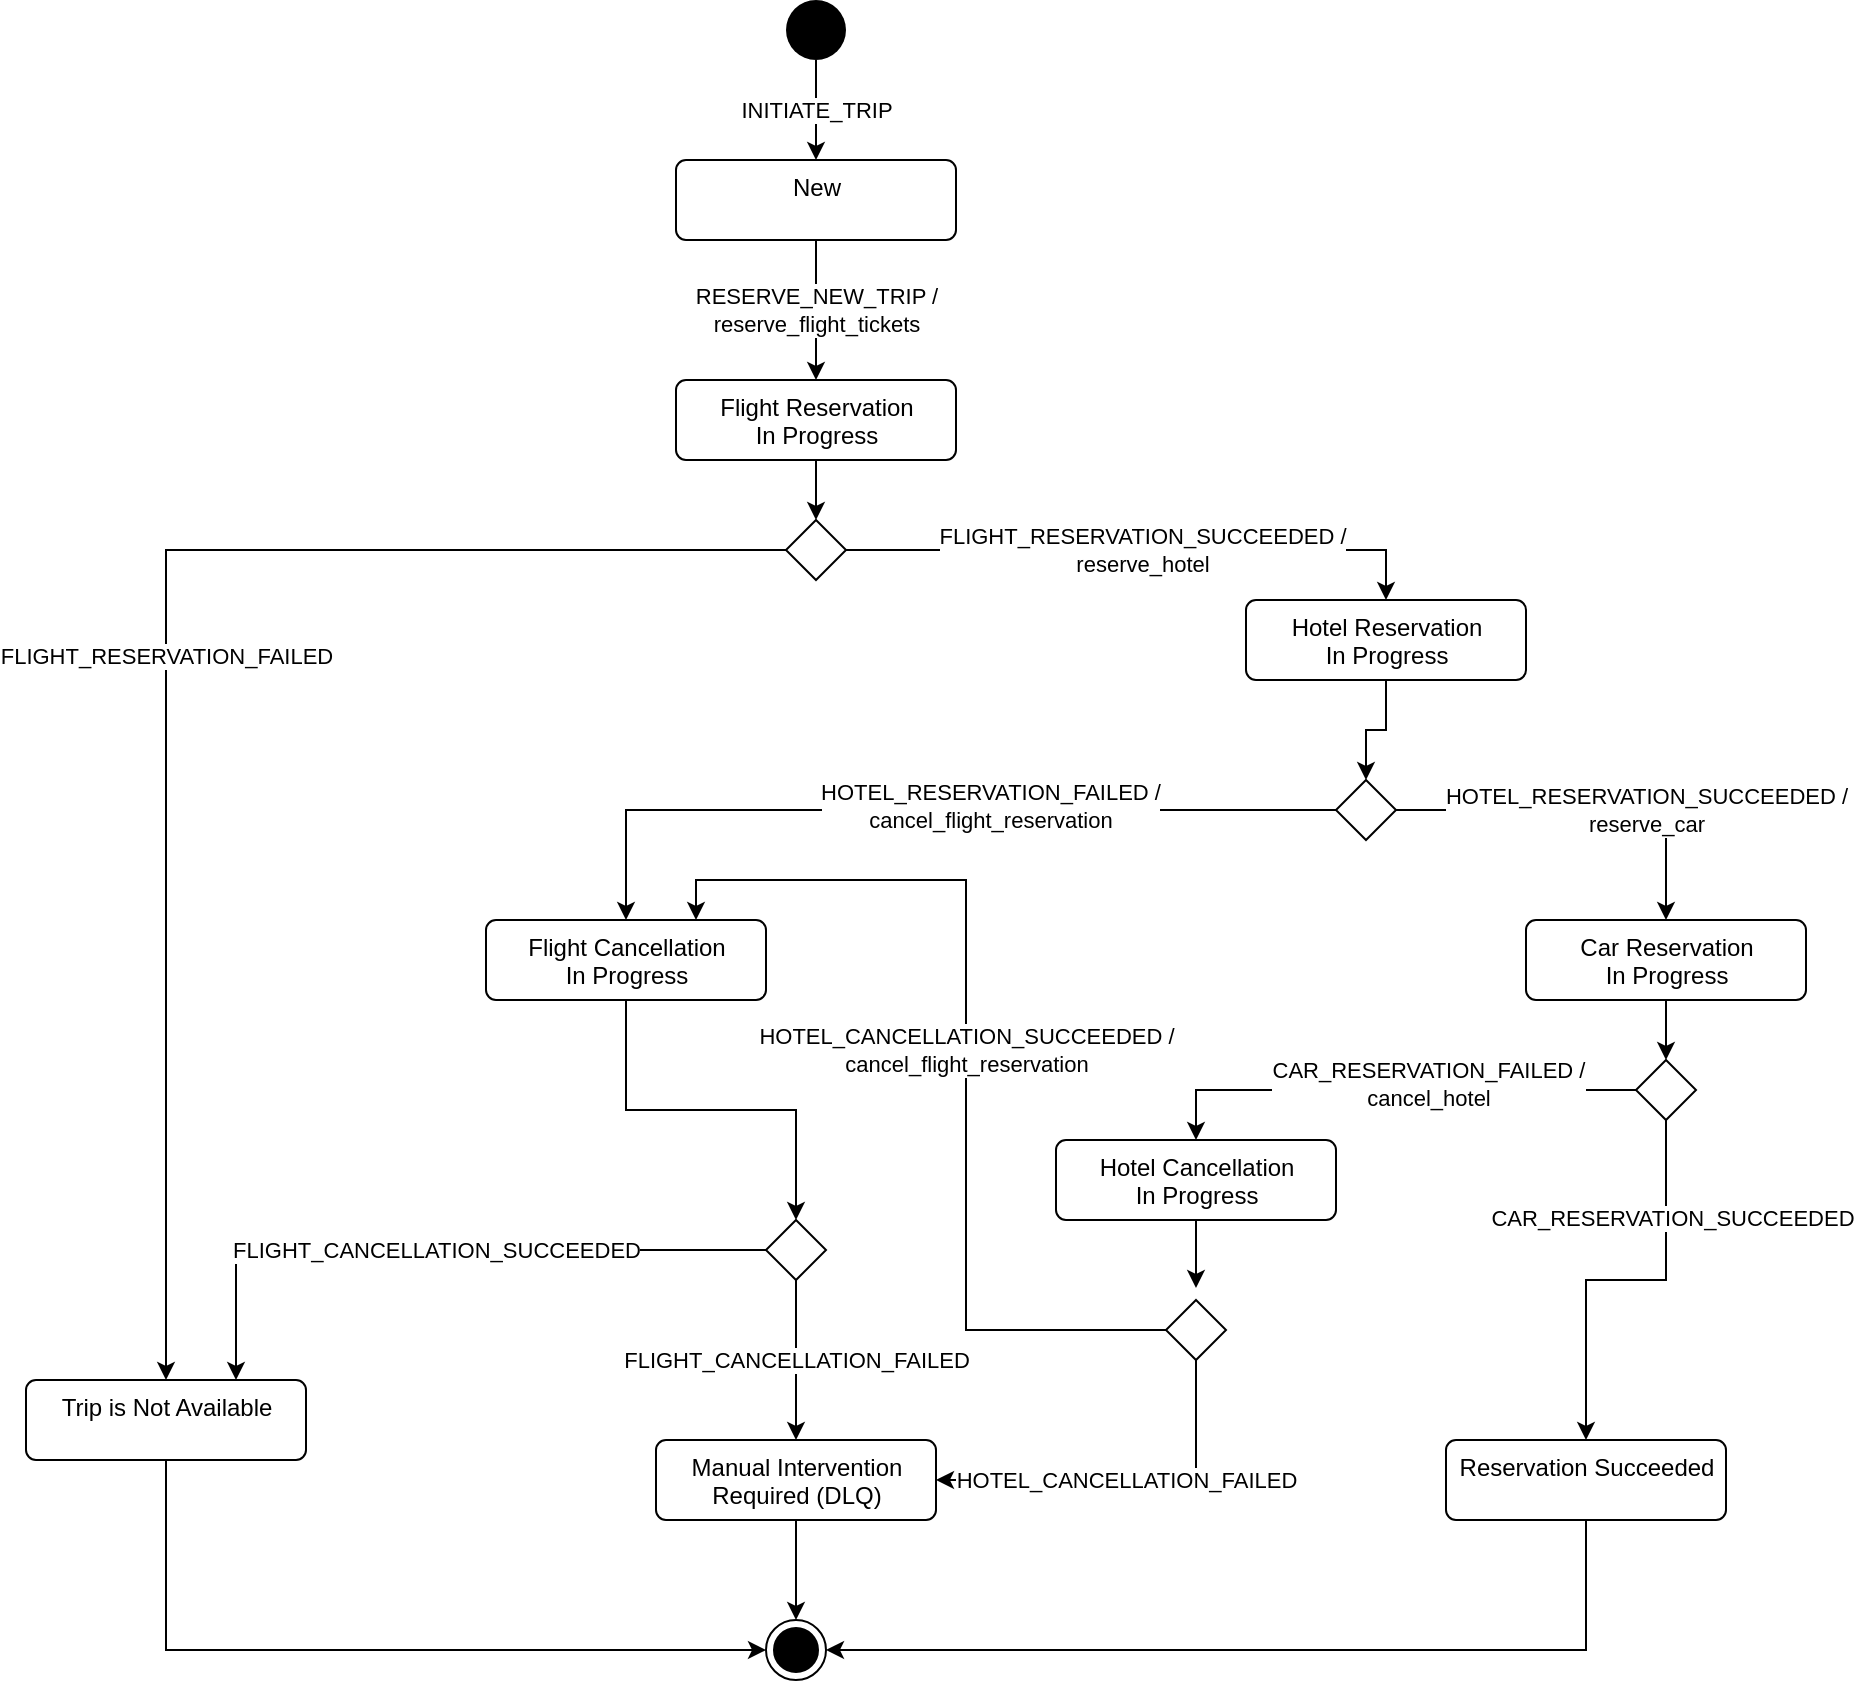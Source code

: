 <mxfile version="14.1.8" type="device"><diagram name="Page-1" id="58cdce13-f638-feb5-8d6f-7d28b1aa9fa0"><mxGraphModel dx="1106" dy="892" grid="1" gridSize="10" guides="1" tooltips="1" connect="1" arrows="1" fold="1" page="1" pageScale="1" pageWidth="1100" pageHeight="850" background="#ffffff" math="0" shadow="0"><root><mxCell id="0"/><mxCell id="1" parent="0"/><mxCell id="hhf359HqFBR3hBCcGEcJ-14" value="INITIATE_TRIP" style="edgeStyle=orthogonalEdgeStyle;rounded=0;orthogonalLoop=1;jettySize=auto;html=1;" edge="1" parent="1" source="hhf359HqFBR3hBCcGEcJ-1" target="hhf359HqFBR3hBCcGEcJ-3"><mxGeometry relative="1" as="geometry"/></mxCell><mxCell id="hhf359HqFBR3hBCcGEcJ-1" value="" style="ellipse;fillColor=#000000;strokeColor=none;" vertex="1" parent="1"><mxGeometry x="490" y="20" width="30" height="30" as="geometry"/></mxCell><mxCell id="hhf359HqFBR3hBCcGEcJ-2" value="" style="ellipse;html=1;shape=endState;fillColor=#000000;strokeColor=#000000;" vertex="1" parent="1"><mxGeometry x="480" y="830" width="30" height="30" as="geometry"/></mxCell><mxCell id="hhf359HqFBR3hBCcGEcJ-13" value="RESERVE_NEW_TRIP /&lt;br&gt;reserve_flight_tickets" style="edgeStyle=orthogonalEdgeStyle;rounded=0;orthogonalLoop=1;jettySize=auto;html=1;" edge="1" parent="1" source="hhf359HqFBR3hBCcGEcJ-3" target="hhf359HqFBR3hBCcGEcJ-12"><mxGeometry relative="1" as="geometry"/></mxCell><mxCell id="hhf359HqFBR3hBCcGEcJ-3" value="New" style="html=1;align=center;verticalAlign=top;rounded=1;absoluteArcSize=1;arcSize=10;dashed=0;" vertex="1" parent="1"><mxGeometry x="435" y="100" width="140" height="40" as="geometry"/></mxCell><mxCell id="hhf359HqFBR3hBCcGEcJ-22" value="FLIGHT_RESERVATION_FAILED" style="edgeStyle=orthogonalEdgeStyle;rounded=0;orthogonalLoop=1;jettySize=auto;html=1;" edge="1" parent="1" source="hhf359HqFBR3hBCcGEcJ-11" target="hhf359HqFBR3hBCcGEcJ-16"><mxGeometry relative="1" as="geometry"/></mxCell><mxCell id="hhf359HqFBR3hBCcGEcJ-23" value="FLIGHT_RESERVATION_SUCCEEDED / &lt;br&gt;reserve_hotel" style="edgeStyle=orthogonalEdgeStyle;rounded=0;orthogonalLoop=1;jettySize=auto;html=1;" edge="1" parent="1" source="hhf359HqFBR3hBCcGEcJ-11" target="hhf359HqFBR3hBCcGEcJ-21"><mxGeometry relative="1" as="geometry"/></mxCell><mxCell id="hhf359HqFBR3hBCcGEcJ-11" value="" style="rhombus;" vertex="1" parent="1"><mxGeometry x="490" y="280" width="30" height="30" as="geometry"/></mxCell><mxCell id="hhf359HqFBR3hBCcGEcJ-28" value="" style="edgeStyle=orthogonalEdgeStyle;rounded=0;orthogonalLoop=1;jettySize=auto;html=1;" edge="1" parent="1" source="hhf359HqFBR3hBCcGEcJ-12" target="hhf359HqFBR3hBCcGEcJ-11"><mxGeometry relative="1" as="geometry"/></mxCell><mxCell id="hhf359HqFBR3hBCcGEcJ-12" value="Flight Reservation&lt;br&gt;In Progress" style="html=1;align=center;verticalAlign=top;rounded=1;absoluteArcSize=1;arcSize=10;dashed=0;" vertex="1" parent="1"><mxGeometry x="435" y="210" width="140" height="40" as="geometry"/></mxCell><mxCell id="hhf359HqFBR3hBCcGEcJ-27" value="" style="edgeStyle=orthogonalEdgeStyle;rounded=0;orthogonalLoop=1;jettySize=auto;html=1;entryX=0;entryY=0.5;entryDx=0;entryDy=0;exitX=0.5;exitY=1;exitDx=0;exitDy=0;" edge="1" parent="1" source="hhf359HqFBR3hBCcGEcJ-16" target="hhf359HqFBR3hBCcGEcJ-2"><mxGeometry relative="1" as="geometry"/></mxCell><mxCell id="hhf359HqFBR3hBCcGEcJ-16" value="Trip is Not Available" style="html=1;align=center;verticalAlign=top;rounded=1;absoluteArcSize=1;arcSize=10;dashed=0;" vertex="1" parent="1"><mxGeometry x="110" y="710" width="140" height="40" as="geometry"/></mxCell><mxCell id="hhf359HqFBR3hBCcGEcJ-40" value="" style="edgeStyle=orthogonalEdgeStyle;rounded=0;orthogonalLoop=1;jettySize=auto;html=1;" edge="1" parent="1" source="hhf359HqFBR3hBCcGEcJ-18" target="hhf359HqFBR3hBCcGEcJ-39"><mxGeometry relative="1" as="geometry"/></mxCell><mxCell id="hhf359HqFBR3hBCcGEcJ-18" value="Car Reservation&lt;br&gt;In Progress" style="html=1;align=center;verticalAlign=top;rounded=1;absoluteArcSize=1;arcSize=10;dashed=0;" vertex="1" parent="1"><mxGeometry x="860" y="480" width="140" height="40" as="geometry"/></mxCell><mxCell id="hhf359HqFBR3hBCcGEcJ-19" value="Flight Cancellation&lt;br&gt;In Progress" style="html=1;align=center;verticalAlign=top;rounded=1;absoluteArcSize=1;arcSize=10;dashed=0;" vertex="1" parent="1"><mxGeometry x="340" y="480" width="140" height="40" as="geometry"/></mxCell><mxCell id="hhf359HqFBR3hBCcGEcJ-26" value="" style="edgeStyle=orthogonalEdgeStyle;rounded=0;orthogonalLoop=1;jettySize=auto;html=1;" edge="1" parent="1" source="hhf359HqFBR3hBCcGEcJ-20" target="hhf359HqFBR3hBCcGEcJ-2"><mxGeometry relative="1" as="geometry"/></mxCell><mxCell id="hhf359HqFBR3hBCcGEcJ-20" value="Manual Intervention&lt;br&gt;Required (DLQ)" style="html=1;align=center;verticalAlign=top;rounded=1;absoluteArcSize=1;arcSize=10;dashed=0;" vertex="1" parent="1"><mxGeometry x="425" y="740" width="140" height="40" as="geometry"/></mxCell><mxCell id="hhf359HqFBR3hBCcGEcJ-32" value="" style="edgeStyle=orthogonalEdgeStyle;rounded=0;orthogonalLoop=1;jettySize=auto;html=1;" edge="1" parent="1" source="hhf359HqFBR3hBCcGEcJ-21" target="hhf359HqFBR3hBCcGEcJ-31"><mxGeometry relative="1" as="geometry"/></mxCell><mxCell id="hhf359HqFBR3hBCcGEcJ-21" value="Hotel Reservation &lt;br&gt;In Progress" style="html=1;align=center;verticalAlign=top;rounded=1;absoluteArcSize=1;arcSize=10;dashed=0;" vertex="1" parent="1"><mxGeometry x="720" y="320" width="140" height="40" as="geometry"/></mxCell><mxCell id="hhf359HqFBR3hBCcGEcJ-33" value="" style="edgeStyle=orthogonalEdgeStyle;rounded=0;orthogonalLoop=1;jettySize=auto;html=1;" edge="1" parent="1" source="hhf359HqFBR3hBCcGEcJ-31" target="hhf359HqFBR3hBCcGEcJ-19"><mxGeometry relative="1" as="geometry"/></mxCell><mxCell id="hhf359HqFBR3hBCcGEcJ-34" value="HOTEL_RESERVATION_FAILED / &lt;br&gt;cancel_flight_reservation" style="edgeLabel;html=1;align=center;verticalAlign=middle;resizable=0;points=[];" vertex="1" connectable="0" parent="hhf359HqFBR3hBCcGEcJ-33"><mxGeometry x="-0.157" y="-2" relative="1" as="geometry"><mxPoint as="offset"/></mxGeometry></mxCell><mxCell id="hhf359HqFBR3hBCcGEcJ-35" value="" style="edgeStyle=orthogonalEdgeStyle;rounded=0;orthogonalLoop=1;jettySize=auto;html=1;" edge="1" parent="1" source="hhf359HqFBR3hBCcGEcJ-31" target="hhf359HqFBR3hBCcGEcJ-18"><mxGeometry relative="1" as="geometry"/></mxCell><mxCell id="hhf359HqFBR3hBCcGEcJ-37" value="HOTEL_RESERVATION_SUCCEEDED /&lt;br&gt;reserve_car" style="edgeLabel;html=1;align=center;verticalAlign=middle;resizable=0;points=[];" vertex="1" connectable="0" parent="hhf359HqFBR3hBCcGEcJ-35"><mxGeometry x="-0.168" y="1" relative="1" as="geometry"><mxPoint x="46" y="1" as="offset"/></mxGeometry></mxCell><mxCell id="hhf359HqFBR3hBCcGEcJ-31" value="" style="rhombus;" vertex="1" parent="1"><mxGeometry x="765" y="410" width="30" height="30" as="geometry"/></mxCell><mxCell id="hhf359HqFBR3hBCcGEcJ-44" value="" style="edgeStyle=orthogonalEdgeStyle;rounded=0;orthogonalLoop=1;jettySize=auto;html=1;entryX=0.5;entryY=0;entryDx=0;entryDy=0;" edge="1" parent="1" source="hhf359HqFBR3hBCcGEcJ-39" target="hhf359HqFBR3hBCcGEcJ-42"><mxGeometry relative="1" as="geometry"/></mxCell><mxCell id="hhf359HqFBR3hBCcGEcJ-64" value="CAR_RESERVATION_FAILED /&lt;br&gt;cancel_hotel" style="edgeLabel;html=1;align=center;verticalAlign=middle;resizable=0;points=[];" vertex="1" connectable="0" parent="hhf359HqFBR3hBCcGEcJ-44"><mxGeometry x="-0.151" y="-3" relative="1" as="geometry"><mxPoint as="offset"/></mxGeometry></mxCell><mxCell id="hhf359HqFBR3hBCcGEcJ-45" value="" style="edgeStyle=orthogonalEdgeStyle;rounded=0;orthogonalLoop=1;jettySize=auto;html=1;" edge="1" parent="1" source="hhf359HqFBR3hBCcGEcJ-39" target="hhf359HqFBR3hBCcGEcJ-43"><mxGeometry relative="1" as="geometry"/></mxCell><mxCell id="hhf359HqFBR3hBCcGEcJ-47" value="CAR_RESERVATION_SUCCEEDED" style="edgeLabel;html=1;align=center;verticalAlign=middle;resizable=0;points=[];" vertex="1" connectable="0" parent="hhf359HqFBR3hBCcGEcJ-45"><mxGeometry x="-0.511" y="3" relative="1" as="geometry"><mxPoint as="offset"/></mxGeometry></mxCell><mxCell id="hhf359HqFBR3hBCcGEcJ-39" value="" style="rhombus;" vertex="1" parent="1"><mxGeometry x="915" y="550" width="30" height="30" as="geometry"/></mxCell><mxCell id="hhf359HqFBR3hBCcGEcJ-50" style="edgeStyle=orthogonalEdgeStyle;rounded=0;orthogonalLoop=1;jettySize=auto;html=1;entryX=0.5;entryY=0;entryDx=0;entryDy=0;exitX=0.5;exitY=1;exitDx=0;exitDy=0;" edge="1" parent="1" source="hhf359HqFBR3hBCcGEcJ-19" target="hhf359HqFBR3hBCcGEcJ-48"><mxGeometry relative="1" as="geometry"/></mxCell><mxCell id="hhf359HqFBR3hBCcGEcJ-57" style="edgeStyle=orthogonalEdgeStyle;rounded=0;orthogonalLoop=1;jettySize=auto;html=1;entryX=0.5;entryY=-0.2;entryDx=0;entryDy=0;entryPerimeter=0;" edge="1" parent="1" source="hhf359HqFBR3hBCcGEcJ-42" target="hhf359HqFBR3hBCcGEcJ-56"><mxGeometry relative="1" as="geometry"/></mxCell><mxCell id="hhf359HqFBR3hBCcGEcJ-42" value="Hotel Cancellation &lt;br&gt;In Progress" style="html=1;align=center;verticalAlign=top;rounded=1;absoluteArcSize=1;arcSize=10;dashed=0;" vertex="1" parent="1"><mxGeometry x="625" y="590" width="140" height="40" as="geometry"/></mxCell><mxCell id="hhf359HqFBR3hBCcGEcJ-46" style="edgeStyle=orthogonalEdgeStyle;rounded=0;orthogonalLoop=1;jettySize=auto;html=1;entryX=1;entryY=0.5;entryDx=0;entryDy=0;exitX=0.5;exitY=1;exitDx=0;exitDy=0;" edge="1" parent="1" source="hhf359HqFBR3hBCcGEcJ-43" target="hhf359HqFBR3hBCcGEcJ-2"><mxGeometry relative="1" as="geometry"/></mxCell><mxCell id="hhf359HqFBR3hBCcGEcJ-43" value="Reservation Succeeded" style="html=1;align=center;verticalAlign=top;rounded=1;absoluteArcSize=1;arcSize=10;dashed=0;" vertex="1" parent="1"><mxGeometry x="820" y="740" width="140" height="40" as="geometry"/></mxCell><mxCell id="hhf359HqFBR3hBCcGEcJ-53" value="FLIGHT_CANCELLATION_SUCCEEDED" style="edgeStyle=orthogonalEdgeStyle;rounded=0;orthogonalLoop=1;jettySize=auto;html=1;entryX=0.75;entryY=0;entryDx=0;entryDy=0;" edge="1" parent="1" source="hhf359HqFBR3hBCcGEcJ-48" target="hhf359HqFBR3hBCcGEcJ-16"><mxGeometry relative="1" as="geometry"/></mxCell><mxCell id="hhf359HqFBR3hBCcGEcJ-55" value="FLIGHT_CANCELLATION_FAILED" style="edgeStyle=orthogonalEdgeStyle;rounded=0;orthogonalLoop=1;jettySize=auto;html=1;entryX=0.5;entryY=0;entryDx=0;entryDy=0;" edge="1" parent="1" source="hhf359HqFBR3hBCcGEcJ-48" target="hhf359HqFBR3hBCcGEcJ-20"><mxGeometry relative="1" as="geometry"/></mxCell><mxCell id="hhf359HqFBR3hBCcGEcJ-48" value="" style="rhombus;" vertex="1" parent="1"><mxGeometry x="480" y="630" width="30" height="30" as="geometry"/></mxCell><mxCell id="hhf359HqFBR3hBCcGEcJ-58" value="HOTEL_CANCELLATION_SUCCEEDED /&lt;br&gt;cancel_flight_reservation" style="edgeStyle=orthogonalEdgeStyle;rounded=0;orthogonalLoop=1;jettySize=auto;html=1;entryX=0.75;entryY=0;entryDx=0;entryDy=0;" edge="1" parent="1" source="hhf359HqFBR3hBCcGEcJ-56" target="hhf359HqFBR3hBCcGEcJ-19"><mxGeometry relative="1" as="geometry"/></mxCell><mxCell id="hhf359HqFBR3hBCcGEcJ-61" value="HOTEL_CANCELLATION_FAILED" style="edgeStyle=orthogonalEdgeStyle;rounded=0;orthogonalLoop=1;jettySize=auto;html=1;entryX=1;entryY=0.5;entryDx=0;entryDy=0;exitX=0.5;exitY=1;exitDx=0;exitDy=0;" edge="1" parent="1" source="hhf359HqFBR3hBCcGEcJ-56" target="hhf359HqFBR3hBCcGEcJ-20"><mxGeometry relative="1" as="geometry"/></mxCell><mxCell id="hhf359HqFBR3hBCcGEcJ-56" value="" style="rhombus;" vertex="1" parent="1"><mxGeometry x="680" y="670" width="30" height="30" as="geometry"/></mxCell></root></mxGraphModel></diagram></mxfile>